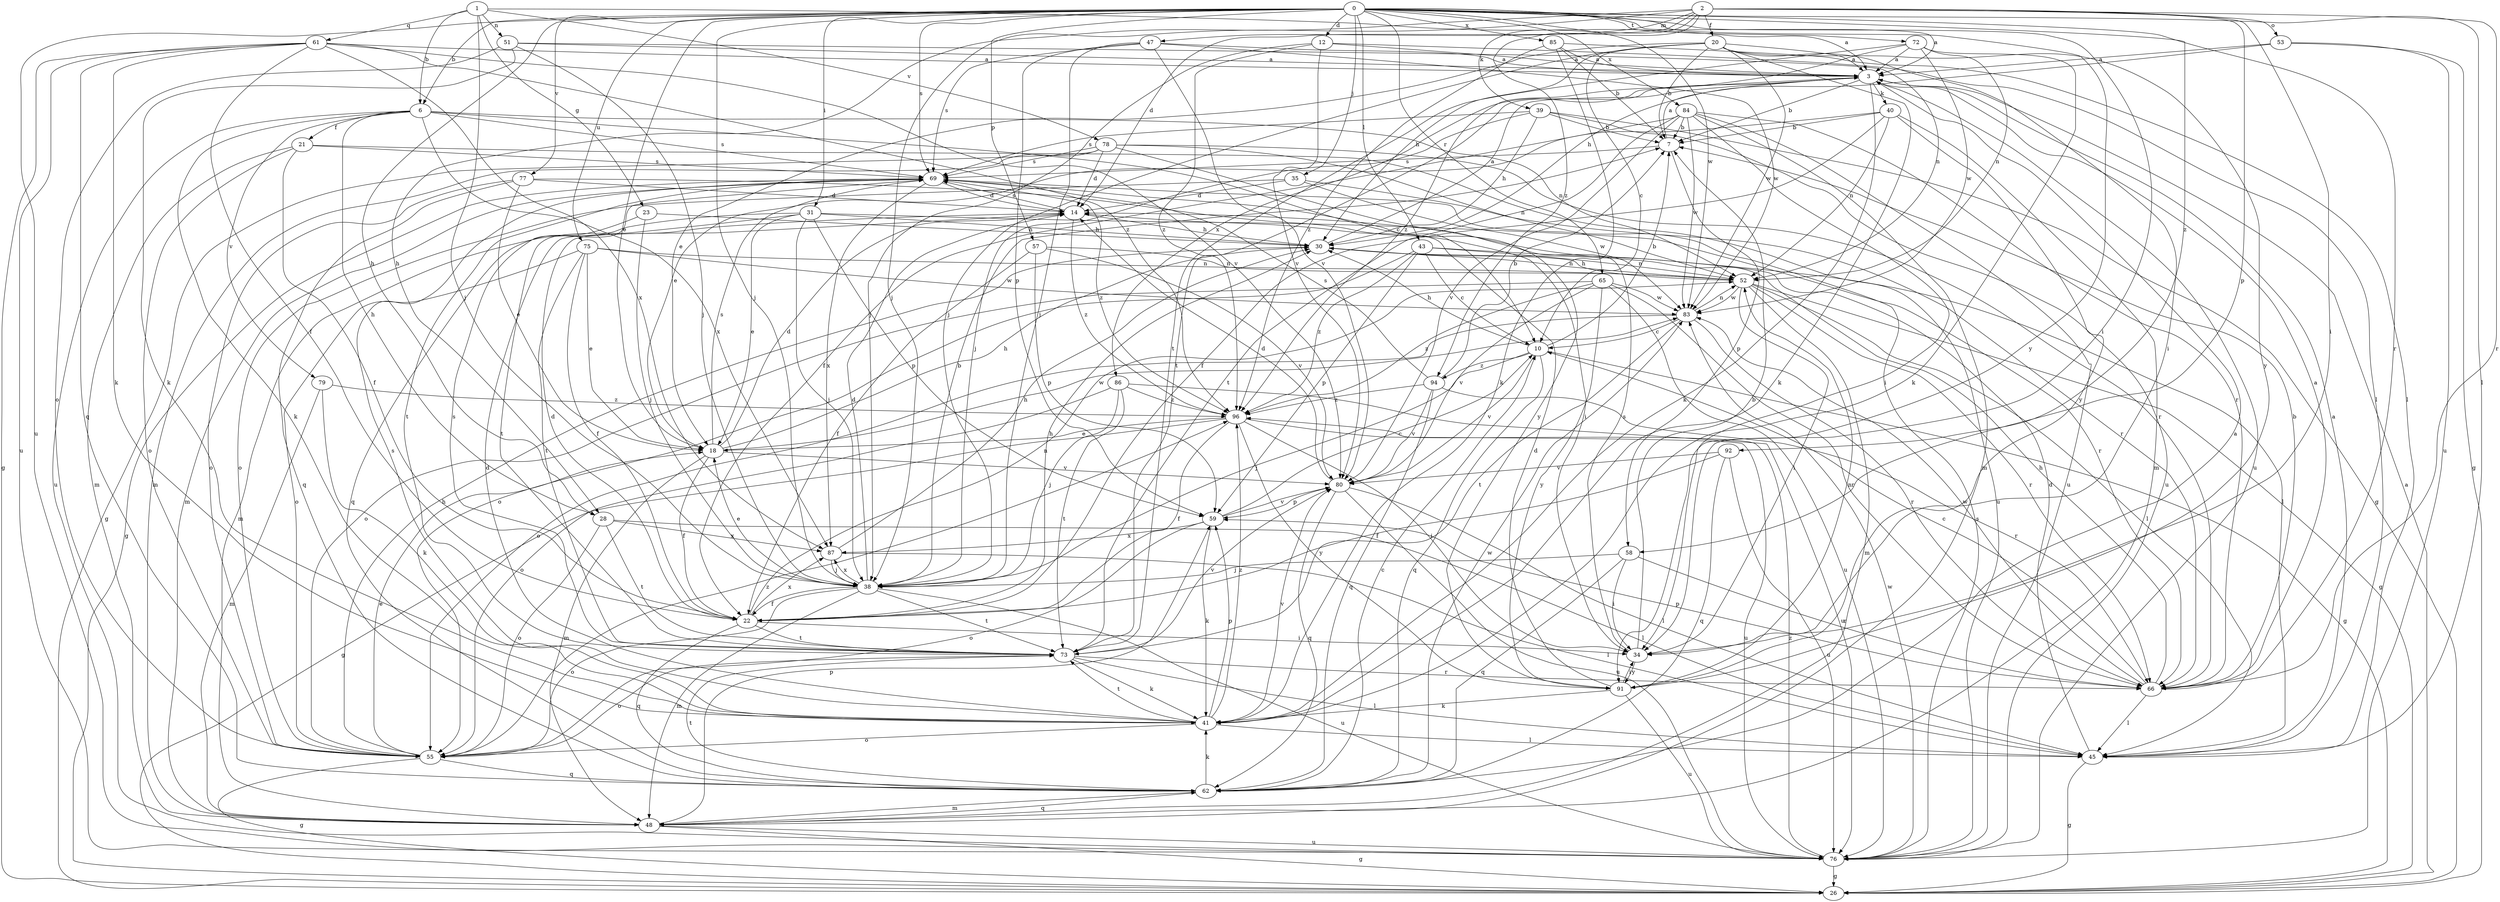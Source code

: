 strict digraph  {
0;
1;
2;
3;
6;
7;
10;
12;
14;
18;
20;
21;
22;
23;
26;
28;
30;
31;
34;
35;
38;
39;
40;
41;
43;
45;
47;
48;
51;
52;
53;
55;
57;
58;
59;
61;
62;
65;
66;
69;
72;
73;
75;
76;
77;
78;
79;
80;
83;
84;
85;
86;
87;
91;
92;
94;
96;
0 -> 3  [label=a];
0 -> 6  [label=b];
0 -> 12  [label=d];
0 -> 18  [label=e];
0 -> 28  [label=h];
0 -> 31  [label=i];
0 -> 34  [label=i];
0 -> 35  [label=j];
0 -> 38  [label=j];
0 -> 43  [label=l];
0 -> 45  [label=l];
0 -> 57  [label=p];
0 -> 65  [label=r];
0 -> 66  [label=r];
0 -> 69  [label=s];
0 -> 72  [label=t];
0 -> 75  [label=u];
0 -> 76  [label=u];
0 -> 77  [label=v];
0 -> 83  [label=w];
0 -> 84  [label=x];
0 -> 85  [label=x];
0 -> 91  [label=y];
0 -> 92  [label=z];
1 -> 3  [label=a];
1 -> 6  [label=b];
1 -> 23  [label=g];
1 -> 38  [label=j];
1 -> 51  [label=n];
1 -> 61  [label=q];
1 -> 78  [label=v];
2 -> 14  [label=d];
2 -> 20  [label=f];
2 -> 28  [label=h];
2 -> 34  [label=i];
2 -> 38  [label=j];
2 -> 39  [label=k];
2 -> 47  [label=m];
2 -> 53  [label=o];
2 -> 58  [label=p];
2 -> 66  [label=r];
2 -> 94  [label=z];
3 -> 7  [label=b];
3 -> 40  [label=k];
3 -> 41  [label=k];
3 -> 73  [label=t];
3 -> 76  [label=u];
3 -> 86  [label=x];
6 -> 10  [label=c];
6 -> 21  [label=f];
6 -> 28  [label=h];
6 -> 41  [label=k];
6 -> 52  [label=n];
6 -> 69  [label=s];
6 -> 76  [label=u];
6 -> 79  [label=v];
6 -> 87  [label=x];
7 -> 3  [label=a];
7 -> 58  [label=p];
7 -> 69  [label=s];
10 -> 7  [label=b];
10 -> 26  [label=g];
10 -> 30  [label=h];
10 -> 38  [label=j];
10 -> 62  [label=q];
10 -> 80  [label=v];
10 -> 94  [label=z];
12 -> 3  [label=a];
12 -> 38  [label=j];
12 -> 45  [label=l];
12 -> 80  [label=v];
12 -> 96  [label=z];
14 -> 30  [label=h];
14 -> 69  [label=s];
14 -> 96  [label=z];
18 -> 14  [label=d];
18 -> 22  [label=f];
18 -> 30  [label=h];
18 -> 48  [label=m];
18 -> 69  [label=s];
18 -> 80  [label=v];
18 -> 83  [label=w];
20 -> 3  [label=a];
20 -> 7  [label=b];
20 -> 10  [label=c];
20 -> 18  [label=e];
20 -> 30  [label=h];
20 -> 34  [label=i];
20 -> 38  [label=j];
20 -> 41  [label=k];
20 -> 83  [label=w];
20 -> 91  [label=y];
21 -> 22  [label=f];
21 -> 48  [label=m];
21 -> 55  [label=o];
21 -> 69  [label=s];
21 -> 76  [label=u];
22 -> 14  [label=d];
22 -> 30  [label=h];
22 -> 34  [label=i];
22 -> 52  [label=n];
22 -> 62  [label=q];
22 -> 73  [label=t];
22 -> 87  [label=x];
23 -> 30  [label=h];
23 -> 38  [label=j];
23 -> 62  [label=q];
26 -> 3  [label=a];
28 -> 45  [label=l];
28 -> 55  [label=o];
28 -> 73  [label=t];
28 -> 87  [label=x];
30 -> 3  [label=a];
30 -> 52  [label=n];
31 -> 18  [label=e];
31 -> 30  [label=h];
31 -> 38  [label=j];
31 -> 48  [label=m];
31 -> 59  [label=p];
31 -> 66  [label=r];
31 -> 73  [label=t];
34 -> 7  [label=b];
34 -> 69  [label=s];
34 -> 91  [label=y];
35 -> 14  [label=d];
35 -> 55  [label=o];
35 -> 66  [label=r];
35 -> 83  [label=w];
38 -> 7  [label=b];
38 -> 14  [label=d];
38 -> 18  [label=e];
38 -> 22  [label=f];
38 -> 48  [label=m];
38 -> 55  [label=o];
38 -> 73  [label=t];
38 -> 76  [label=u];
38 -> 87  [label=x];
39 -> 7  [label=b];
39 -> 26  [label=g];
39 -> 30  [label=h];
39 -> 38  [label=j];
39 -> 69  [label=s];
39 -> 76  [label=u];
40 -> 7  [label=b];
40 -> 18  [label=e];
40 -> 22  [label=f];
40 -> 48  [label=m];
40 -> 52  [label=n];
40 -> 91  [label=y];
41 -> 14  [label=d];
41 -> 45  [label=l];
41 -> 55  [label=o];
41 -> 59  [label=p];
41 -> 69  [label=s];
41 -> 73  [label=t];
41 -> 80  [label=v];
41 -> 96  [label=z];
43 -> 10  [label=c];
43 -> 45  [label=l];
43 -> 52  [label=n];
43 -> 55  [label=o];
43 -> 59  [label=p];
43 -> 96  [label=z];
45 -> 3  [label=a];
45 -> 14  [label=d];
45 -> 26  [label=g];
47 -> 3  [label=a];
47 -> 38  [label=j];
47 -> 59  [label=p];
47 -> 69  [label=s];
47 -> 80  [label=v];
47 -> 83  [label=w];
48 -> 26  [label=g];
48 -> 59  [label=p];
48 -> 62  [label=q];
48 -> 76  [label=u];
51 -> 3  [label=a];
51 -> 38  [label=j];
51 -> 41  [label=k];
51 -> 52  [label=n];
51 -> 55  [label=o];
52 -> 26  [label=g];
52 -> 30  [label=h];
52 -> 34  [label=i];
52 -> 45  [label=l];
52 -> 48  [label=m];
52 -> 66  [label=r];
52 -> 83  [label=w];
53 -> 3  [label=a];
53 -> 26  [label=g];
53 -> 30  [label=h];
53 -> 76  [label=u];
55 -> 18  [label=e];
55 -> 26  [label=g];
55 -> 30  [label=h];
55 -> 62  [label=q];
55 -> 96  [label=z];
57 -> 22  [label=f];
57 -> 52  [label=n];
57 -> 59  [label=p];
57 -> 80  [label=v];
58 -> 34  [label=i];
58 -> 38  [label=j];
58 -> 62  [label=q];
58 -> 66  [label=r];
59 -> 10  [label=c];
59 -> 41  [label=k];
59 -> 55  [label=o];
59 -> 80  [label=v];
59 -> 87  [label=x];
61 -> 3  [label=a];
61 -> 22  [label=f];
61 -> 26  [label=g];
61 -> 41  [label=k];
61 -> 62  [label=q];
61 -> 76  [label=u];
61 -> 80  [label=v];
61 -> 87  [label=x];
61 -> 96  [label=z];
62 -> 3  [label=a];
62 -> 10  [label=c];
62 -> 41  [label=k];
62 -> 48  [label=m];
62 -> 73  [label=t];
62 -> 83  [label=w];
65 -> 55  [label=o];
65 -> 66  [label=r];
65 -> 76  [label=u];
65 -> 80  [label=v];
65 -> 83  [label=w];
65 -> 91  [label=y];
65 -> 96  [label=z];
66 -> 3  [label=a];
66 -> 7  [label=b];
66 -> 10  [label=c];
66 -> 30  [label=h];
66 -> 45  [label=l];
66 -> 59  [label=p];
66 -> 83  [label=w];
69 -> 14  [label=d];
69 -> 26  [label=g];
69 -> 48  [label=m];
69 -> 73  [label=t];
69 -> 87  [label=x];
69 -> 96  [label=z];
72 -> 3  [label=a];
72 -> 41  [label=k];
72 -> 52  [label=n];
72 -> 73  [label=t];
72 -> 83  [label=w];
72 -> 96  [label=z];
73 -> 41  [label=k];
73 -> 45  [label=l];
73 -> 55  [label=o];
73 -> 66  [label=r];
73 -> 69  [label=s];
73 -> 80  [label=v];
75 -> 18  [label=e];
75 -> 22  [label=f];
75 -> 52  [label=n];
75 -> 55  [label=o];
75 -> 73  [label=t];
75 -> 83  [label=w];
76 -> 26  [label=g];
76 -> 69  [label=s];
76 -> 83  [label=w];
76 -> 96  [label=z];
77 -> 14  [label=d];
77 -> 18  [label=e];
77 -> 34  [label=i];
77 -> 55  [label=o];
77 -> 62  [label=q];
78 -> 14  [label=d];
78 -> 26  [label=g];
78 -> 48  [label=m];
78 -> 52  [label=n];
78 -> 66  [label=r];
78 -> 69  [label=s];
78 -> 91  [label=y];
79 -> 41  [label=k];
79 -> 48  [label=m];
79 -> 96  [label=z];
80 -> 14  [label=d];
80 -> 45  [label=l];
80 -> 59  [label=p];
80 -> 62  [label=q];
80 -> 76  [label=u];
83 -> 10  [label=c];
83 -> 52  [label=n];
83 -> 55  [label=o];
83 -> 66  [label=r];
83 -> 73  [label=t];
84 -> 7  [label=b];
84 -> 22  [label=f];
84 -> 34  [label=i];
84 -> 48  [label=m];
84 -> 66  [label=r];
84 -> 73  [label=t];
84 -> 76  [label=u];
84 -> 80  [label=v];
84 -> 83  [label=w];
85 -> 3  [label=a];
85 -> 7  [label=b];
85 -> 41  [label=k];
85 -> 45  [label=l];
85 -> 96  [label=z];
86 -> 38  [label=j];
86 -> 55  [label=o];
86 -> 73  [label=t];
86 -> 76  [label=u];
86 -> 96  [label=z];
87 -> 30  [label=h];
87 -> 38  [label=j];
87 -> 45  [label=l];
91 -> 14  [label=d];
91 -> 34  [label=i];
91 -> 41  [label=k];
91 -> 52  [label=n];
91 -> 76  [label=u];
92 -> 22  [label=f];
92 -> 62  [label=q];
92 -> 76  [label=u];
92 -> 80  [label=v];
94 -> 7  [label=b];
94 -> 62  [label=q];
94 -> 66  [label=r];
94 -> 69  [label=s];
94 -> 80  [label=v];
94 -> 96  [label=z];
96 -> 18  [label=e];
96 -> 22  [label=f];
96 -> 26  [label=g];
96 -> 34  [label=i];
96 -> 76  [label=u];
96 -> 91  [label=y];
}
